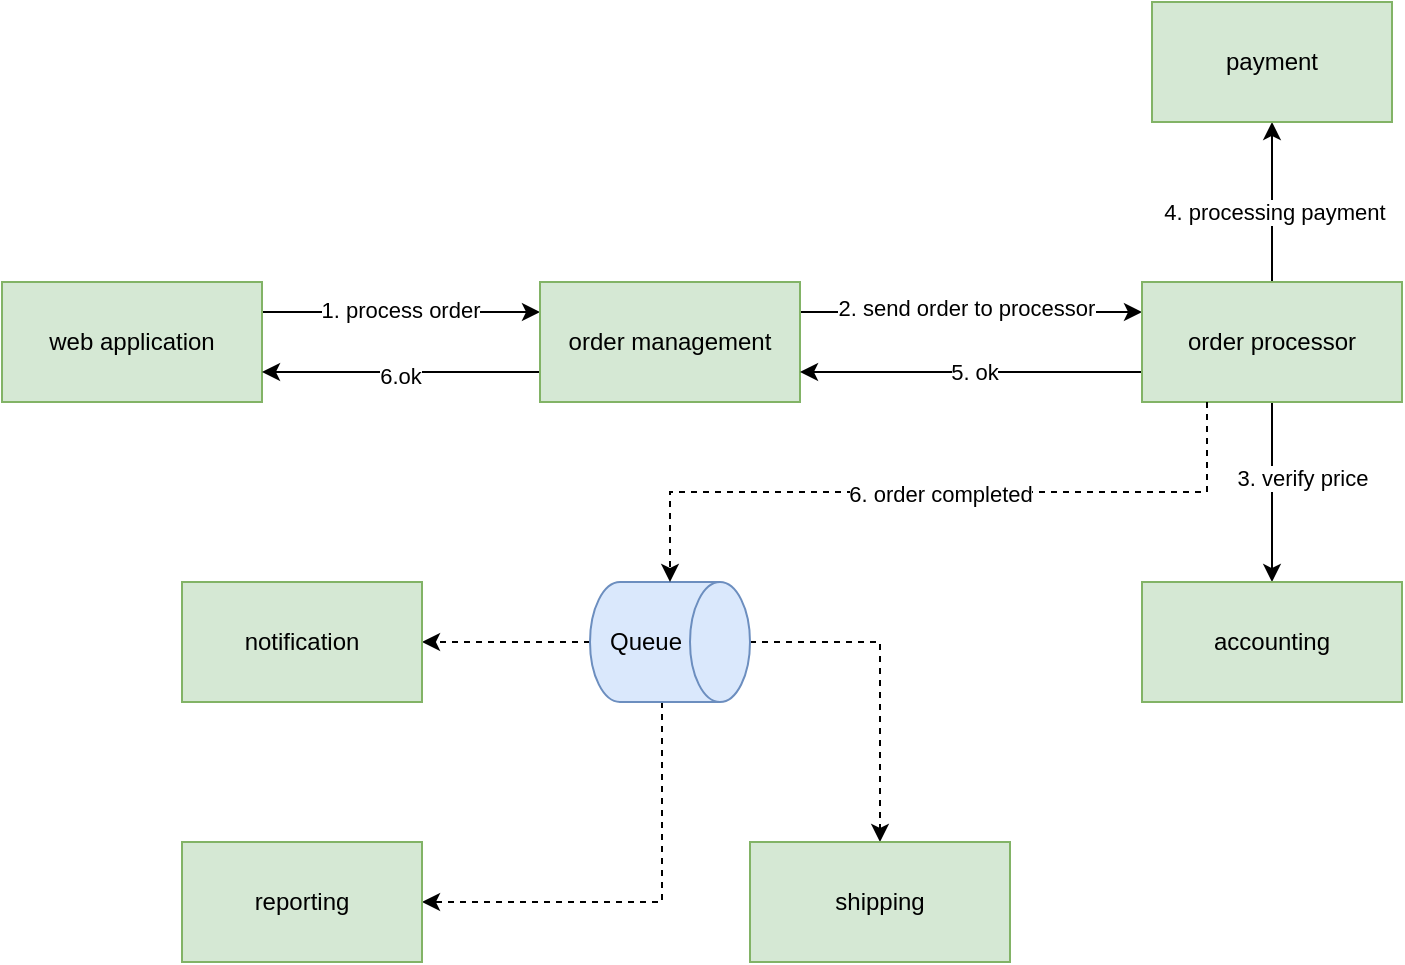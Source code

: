 <mxfile version="24.0.5" type="github">
  <diagram name="Page-1" id="TbnBih6Pk6zaweLqHR1A">
    <mxGraphModel dx="1434" dy="-473" grid="1" gridSize="10" guides="1" tooltips="1" connect="1" arrows="1" fold="1" page="1" pageScale="1" pageWidth="827" pageHeight="1169" math="0" shadow="0">
      <root>
        <mxCell id="0" />
        <mxCell id="1" parent="0" />
        <mxCell id="50p0pOjJBnqV1qdFbjiu-8" style="edgeStyle=orthogonalEdgeStyle;rounded=0;orthogonalLoop=1;jettySize=auto;html=1;exitX=1;exitY=0.25;exitDx=0;exitDy=0;entryX=0;entryY=0.25;entryDx=0;entryDy=0;" parent="1" source="50p0pOjJBnqV1qdFbjiu-1" target="50p0pOjJBnqV1qdFbjiu-4" edge="1">
          <mxGeometry relative="1" as="geometry" />
        </mxCell>
        <mxCell id="50p0pOjJBnqV1qdFbjiu-9" value="1. process order" style="edgeLabel;html=1;align=center;verticalAlign=middle;resizable=0;points=[];" parent="50p0pOjJBnqV1qdFbjiu-8" vertex="1" connectable="0">
          <mxGeometry x="-0.007" y="1" relative="1" as="geometry">
            <mxPoint as="offset" />
          </mxGeometry>
        </mxCell>
        <mxCell id="50p0pOjJBnqV1qdFbjiu-1" value="web application" style="rounded=0;whiteSpace=wrap;html=1;fillColor=#d5e8d4;strokeColor=#82b366;" parent="1" vertex="1">
          <mxGeometry x="80" y="1400" width="130" height="60" as="geometry" />
        </mxCell>
        <mxCell id="50p0pOjJBnqV1qdFbjiu-10" style="edgeStyle=orthogonalEdgeStyle;rounded=0;orthogonalLoop=1;jettySize=auto;html=1;exitX=1;exitY=0.25;exitDx=0;exitDy=0;entryX=0;entryY=0.25;entryDx=0;entryDy=0;" parent="1" source="50p0pOjJBnqV1qdFbjiu-4" target="50p0pOjJBnqV1qdFbjiu-5" edge="1">
          <mxGeometry relative="1" as="geometry" />
        </mxCell>
        <mxCell id="50p0pOjJBnqV1qdFbjiu-11" value="2. send order to processor" style="edgeLabel;html=1;align=center;verticalAlign=middle;resizable=0;points=[];" parent="50p0pOjJBnqV1qdFbjiu-10" vertex="1" connectable="0">
          <mxGeometry x="-0.029" y="2" relative="1" as="geometry">
            <mxPoint as="offset" />
          </mxGeometry>
        </mxCell>
        <mxCell id="50p0pOjJBnqV1qdFbjiu-21" style="edgeStyle=orthogonalEdgeStyle;rounded=0;orthogonalLoop=1;jettySize=auto;html=1;exitX=0;exitY=0.75;exitDx=0;exitDy=0;entryX=1;entryY=0.75;entryDx=0;entryDy=0;" parent="1" source="50p0pOjJBnqV1qdFbjiu-4" target="50p0pOjJBnqV1qdFbjiu-1" edge="1">
          <mxGeometry relative="1" as="geometry" />
        </mxCell>
        <mxCell id="50p0pOjJBnqV1qdFbjiu-22" value="6.ok" style="edgeLabel;html=1;align=center;verticalAlign=middle;resizable=0;points=[];" parent="50p0pOjJBnqV1qdFbjiu-21" vertex="1" connectable="0">
          <mxGeometry x="0.007" y="2" relative="1" as="geometry">
            <mxPoint as="offset" />
          </mxGeometry>
        </mxCell>
        <mxCell id="50p0pOjJBnqV1qdFbjiu-4" value="order management" style="rounded=0;whiteSpace=wrap;html=1;fillColor=#d5e8d4;strokeColor=#82b366;" parent="1" vertex="1">
          <mxGeometry x="349" y="1400" width="130" height="60" as="geometry" />
        </mxCell>
        <mxCell id="50p0pOjJBnqV1qdFbjiu-14" style="edgeStyle=orthogonalEdgeStyle;rounded=0;orthogonalLoop=1;jettySize=auto;html=1;entryX=0.5;entryY=0;entryDx=0;entryDy=0;" parent="1" source="50p0pOjJBnqV1qdFbjiu-5" target="50p0pOjJBnqV1qdFbjiu-13" edge="1">
          <mxGeometry relative="1" as="geometry" />
        </mxCell>
        <mxCell id="50p0pOjJBnqV1qdFbjiu-15" value="3. verify price" style="edgeLabel;html=1;align=center;verticalAlign=middle;resizable=0;points=[];" parent="50p0pOjJBnqV1qdFbjiu-14" vertex="1" connectable="0">
          <mxGeometry x="-0.156" relative="1" as="geometry">
            <mxPoint x="15" as="offset" />
          </mxGeometry>
        </mxCell>
        <mxCell id="50p0pOjJBnqV1qdFbjiu-17" value="" style="edgeStyle=orthogonalEdgeStyle;rounded=0;orthogonalLoop=1;jettySize=auto;html=1;" parent="1" source="50p0pOjJBnqV1qdFbjiu-5" target="50p0pOjJBnqV1qdFbjiu-16" edge="1">
          <mxGeometry relative="1" as="geometry" />
        </mxCell>
        <mxCell id="50p0pOjJBnqV1qdFbjiu-18" value="4. processing payment" style="edgeLabel;html=1;align=center;verticalAlign=middle;resizable=0;points=[];" parent="50p0pOjJBnqV1qdFbjiu-17" vertex="1" connectable="0">
          <mxGeometry x="-0.125" y="-1" relative="1" as="geometry">
            <mxPoint as="offset" />
          </mxGeometry>
        </mxCell>
        <mxCell id="50p0pOjJBnqV1qdFbjiu-19" style="edgeStyle=orthogonalEdgeStyle;rounded=0;orthogonalLoop=1;jettySize=auto;html=1;exitX=0;exitY=0.75;exitDx=0;exitDy=0;entryX=1;entryY=0.75;entryDx=0;entryDy=0;" parent="1" source="50p0pOjJBnqV1qdFbjiu-5" target="50p0pOjJBnqV1qdFbjiu-4" edge="1">
          <mxGeometry relative="1" as="geometry" />
        </mxCell>
        <mxCell id="50p0pOjJBnqV1qdFbjiu-20" value="5. ok" style="edgeLabel;html=1;align=center;verticalAlign=middle;resizable=0;points=[];" parent="50p0pOjJBnqV1qdFbjiu-19" vertex="1" connectable="0">
          <mxGeometry x="-0.018" relative="1" as="geometry">
            <mxPoint as="offset" />
          </mxGeometry>
        </mxCell>
        <mxCell id="50p0pOjJBnqV1qdFbjiu-5" value="order processor" style="rounded=0;whiteSpace=wrap;html=1;fillColor=#d5e8d4;strokeColor=#82b366;" parent="1" vertex="1">
          <mxGeometry x="650" y="1400" width="130" height="60" as="geometry" />
        </mxCell>
        <mxCell id="50p0pOjJBnqV1qdFbjiu-13" value="accounting" style="rounded=0;whiteSpace=wrap;html=1;fillColor=#d5e8d4;strokeColor=#82b366;" parent="1" vertex="1">
          <mxGeometry x="650" y="1550" width="130" height="60" as="geometry" />
        </mxCell>
        <mxCell id="50p0pOjJBnqV1qdFbjiu-16" value="payment" style="whiteSpace=wrap;html=1;fillColor=#d5e8d4;strokeColor=#82b366;rounded=0;" parent="1" vertex="1">
          <mxGeometry x="655" y="1260" width="120" height="60" as="geometry" />
        </mxCell>
        <mxCell id="DRIyAkTwEGW5_or4js2--11" style="edgeStyle=orthogonalEdgeStyle;rounded=0;orthogonalLoop=1;jettySize=auto;html=1;exitX=0.5;exitY=0;exitDx=0;exitDy=0;exitPerimeter=0;entryX=0.5;entryY=0;entryDx=0;entryDy=0;dashed=1;" parent="1" source="50p0pOjJBnqV1qdFbjiu-24" target="50p0pOjJBnqV1qdFbjiu-27" edge="1">
          <mxGeometry relative="1" as="geometry" />
        </mxCell>
        <mxCell id="DRIyAkTwEGW5_or4js2--12" style="edgeStyle=orthogonalEdgeStyle;rounded=0;orthogonalLoop=1;jettySize=auto;html=1;entryX=1;entryY=0.5;entryDx=0;entryDy=0;dashed=1;" parent="1" source="50p0pOjJBnqV1qdFbjiu-24" target="DRIyAkTwEGW5_or4js2--7" edge="1">
          <mxGeometry relative="1" as="geometry">
            <Array as="points">
              <mxPoint x="410" y="1710" />
            </Array>
          </mxGeometry>
        </mxCell>
        <mxCell id="DRIyAkTwEGW5_or4js2--13" style="edgeStyle=orthogonalEdgeStyle;rounded=0;orthogonalLoop=1;jettySize=auto;html=1;entryX=1;entryY=0.5;entryDx=0;entryDy=0;dashed=1;" parent="1" source="50p0pOjJBnqV1qdFbjiu-24" target="50p0pOjJBnqV1qdFbjiu-29" edge="1">
          <mxGeometry relative="1" as="geometry" />
        </mxCell>
        <mxCell id="50p0pOjJBnqV1qdFbjiu-24" value="Queue" style="shape=cylinder3;whiteSpace=wrap;html=1;boundedLbl=1;backgroundOutline=1;size=15;direction=south;fillColor=#dae8fc;strokeColor=#6c8ebf;" parent="1" vertex="1">
          <mxGeometry x="374" y="1550" width="80" height="60" as="geometry" />
        </mxCell>
        <mxCell id="50p0pOjJBnqV1qdFbjiu-27" value="shipping" style="rounded=0;whiteSpace=wrap;html=1;fillColor=#d5e8d4;strokeColor=#82b366;" parent="1" vertex="1">
          <mxGeometry x="454" y="1680" width="130" height="60" as="geometry" />
        </mxCell>
        <mxCell id="50p0pOjJBnqV1qdFbjiu-29" value="notification" style="whiteSpace=wrap;html=1;fillColor=#d5e8d4;strokeColor=#82b366;rounded=0;" parent="1" vertex="1">
          <mxGeometry x="170" y="1550" width="120" height="60" as="geometry" />
        </mxCell>
        <mxCell id="DRIyAkTwEGW5_or4js2--7" value="reporting" style="whiteSpace=wrap;html=1;fillColor=#d5e8d4;strokeColor=#82b366;rounded=0;" parent="1" vertex="1">
          <mxGeometry x="170" y="1680" width="120" height="60" as="geometry" />
        </mxCell>
        <mxCell id="evd662XXXDrQcCfPgZJG-1" style="edgeStyle=orthogonalEdgeStyle;rounded=0;orthogonalLoop=1;jettySize=auto;html=1;exitX=0.25;exitY=1;exitDx=0;exitDy=0;entryX=0;entryY=0.5;entryDx=0;entryDy=0;entryPerimeter=0;dashed=1;" edge="1" parent="1" source="50p0pOjJBnqV1qdFbjiu-5" target="50p0pOjJBnqV1qdFbjiu-24">
          <mxGeometry relative="1" as="geometry" />
        </mxCell>
        <mxCell id="evd662XXXDrQcCfPgZJG-2" value="6. order completed" style="edgeLabel;html=1;align=center;verticalAlign=middle;resizable=0;points=[];" vertex="1" connectable="0" parent="evd662XXXDrQcCfPgZJG-1">
          <mxGeometry x="0.001" y="1" relative="1" as="geometry">
            <mxPoint x="1" as="offset" />
          </mxGeometry>
        </mxCell>
      </root>
    </mxGraphModel>
  </diagram>
</mxfile>
